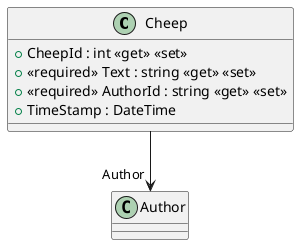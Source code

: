 @startuml
class Cheep {
    + CheepId : int <<get>> <<set>>
    + <<required>> Text : string <<get>> <<set>>
    + <<required>> AuthorId : string <<get>> <<set>>
    + TimeStamp : DateTime
}
Cheep --> "Author" Author
@enduml
